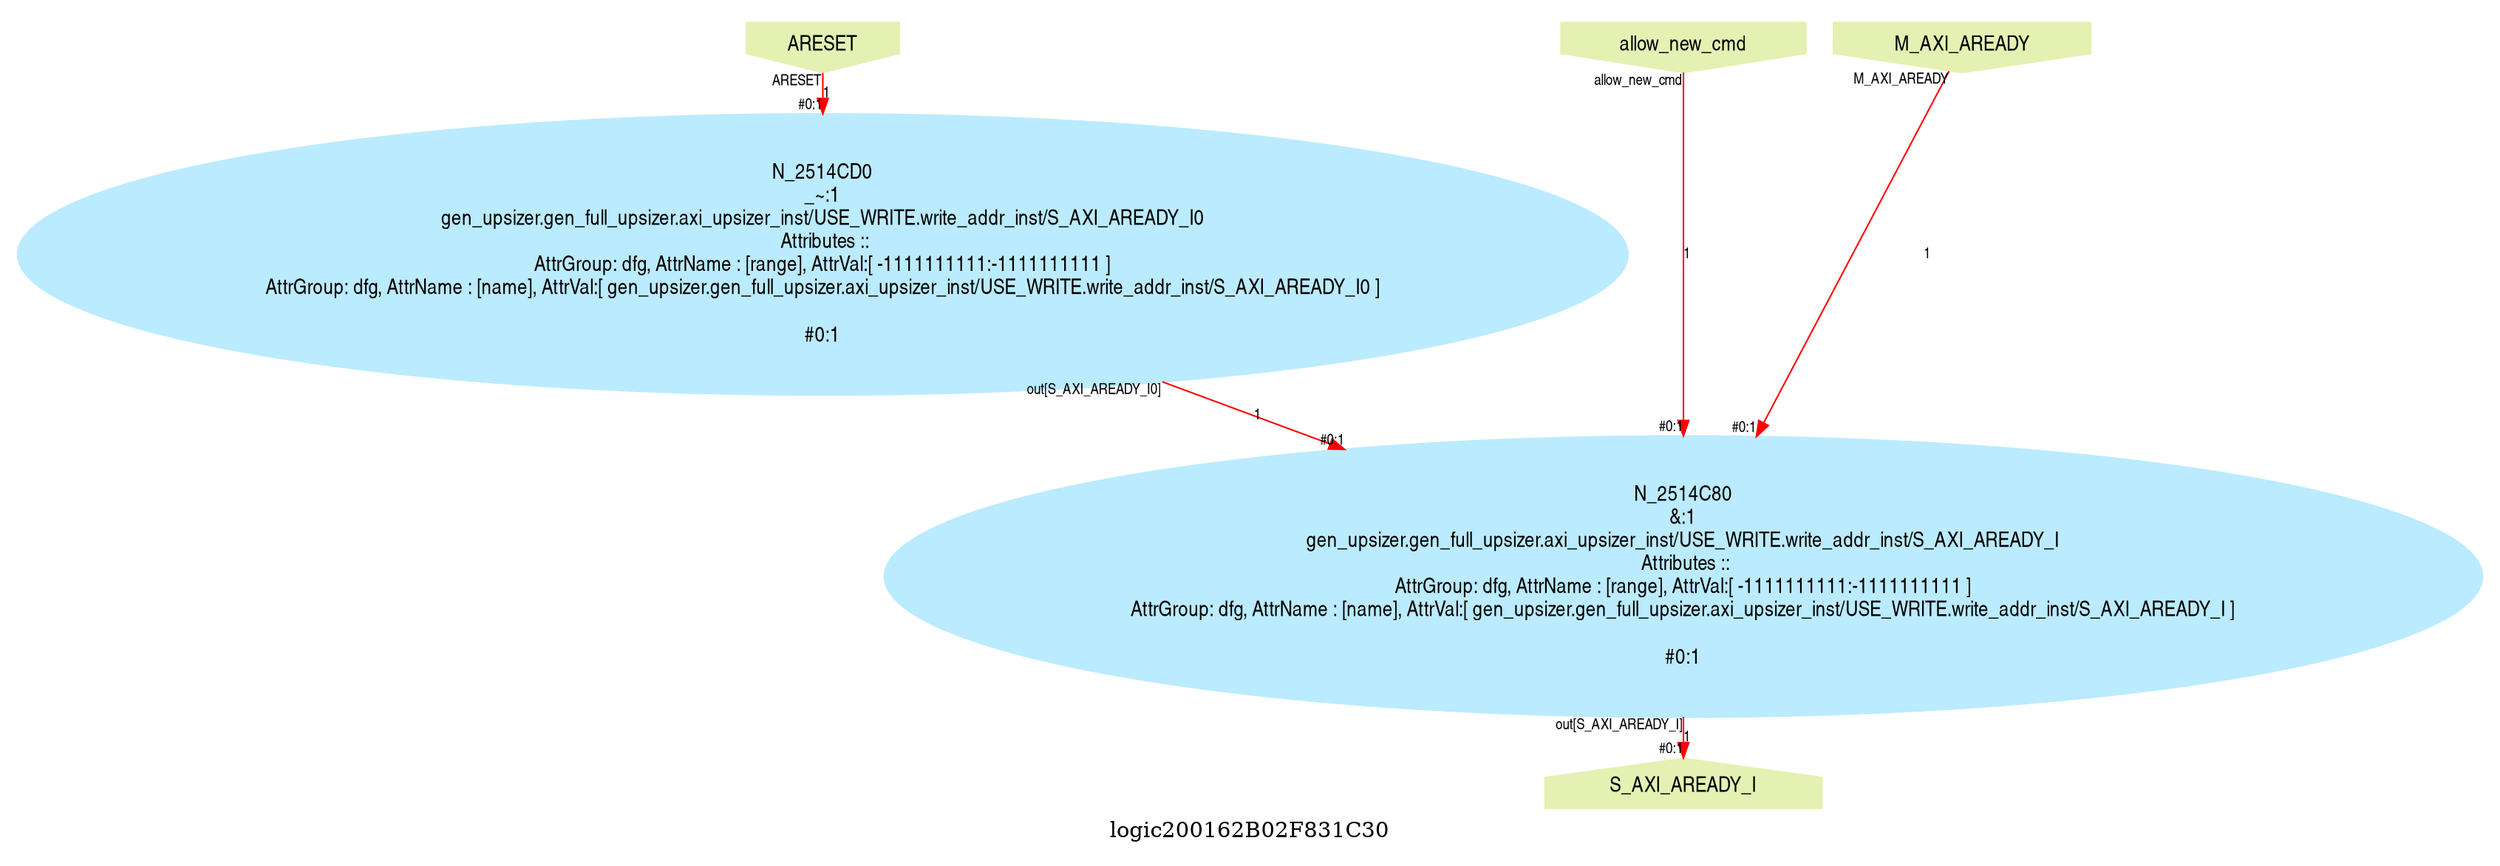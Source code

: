 digraph logic200162B02F831C30 {
graph [label="logic200162B02F831C30", margin="0.1,0.1", size="100,100", ranksep=0.1, splines=true];
node [style=filled, color="#ffee80", fontname=helveticanarrow];
edge [color="#ff0000", fontsize=10, fontname=helveticanarrow];
{ rank = source;logic200162B02F831C30_ARESET [label="ARESET", shape=invhouse, color="#e4f1b2"];
logic200162B02F831C30_allow_new_cmd [label="allow_new_cmd", shape=invhouse, color="#e4f1b2"];
logic200162B02F831C30_M_AXI_AREADY [label="M_AXI_AREADY", shape=invhouse, color="#e4f1b2"];
}
{ rank = sink;logic200162B02F831C30_S_AXI_AREADY_I [label="S_AXI_AREADY_I", shape=house, color="#e4f1b2"];
}
N_2514C80 [label="N_2514C80\n&:1\ngen_upsizer.gen_full_upsizer.axi_upsizer_inst/USE_WRITE.write_addr_inst/S_AXI_AREADY_I\n Attributes ::\nAttrGroup: dfg, AttrName : [range], AttrVal:[ -1111111111:-1111111111 ]\nAttrGroup: dfg, AttrName : [name], AttrVal:[ gen_upsizer.gen_full_upsizer.axi_upsizer_inst/USE_WRITE.write_addr_inst/S_AXI_AREADY_I ]\n\n#0:1\n", color="#bbebff"];
N_2514CD0 [label="N_2514CD0\n_~:1\ngen_upsizer.gen_full_upsizer.axi_upsizer_inst/USE_WRITE.write_addr_inst/S_AXI_AREADY_I0\n Attributes ::\nAttrGroup: dfg, AttrName : [range], AttrVal:[ -1111111111:-1111111111 ]\nAttrGroup: dfg, AttrName : [name], AttrVal:[ gen_upsizer.gen_full_upsizer.axi_upsizer_inst/USE_WRITE.write_addr_inst/S_AXI_AREADY_I0 ]\n\n#0:1\n", color="#bbebff"];
N_2514CD0 -> N_2514C80 [label="1", taillabel=<out[S_AXI_AREADY_I0]>, headlabel=<B>, headlabel=<#0:1>];
logic200162B02F831C30_ARESET -> N_2514CD0 [label="1", taillabel=<ARESET>, headlabel=<in>, headlabel=<#0:1>];
logic200162B02F831C30_allow_new_cmd -> N_2514C80 [label="1", taillabel=<allow_new_cmd>, headlabel=<P_1C36E930>, headlabel=<#0:1>];
logic200162B02F831C30_M_AXI_AREADY -> N_2514C80 [label="1", taillabel=<M_AXI_AREADY>, headlabel=<A>, headlabel=<#0:1>];
N_2514C80 -> logic200162B02F831C30_S_AXI_AREADY_I [label="1", taillabel=<out[S_AXI_AREADY_I]>, headlabel=<S_AXI_AREADY_I>, headlabel=<#0:1>];
}
